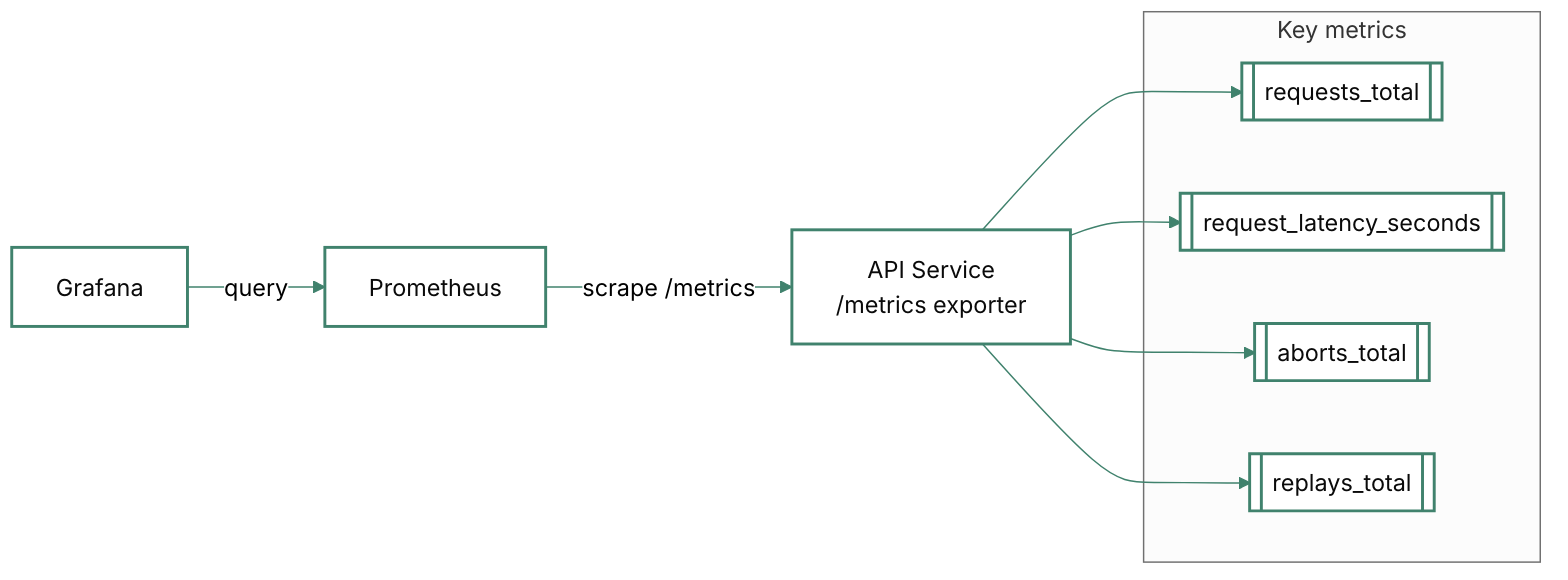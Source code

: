 %%{init: {"theme":"neutral","themeVariables":{
  "fontFamily":"Inter",
  "primaryColor":"#40826D","primaryBorderColor":"#40826D","primaryTextColor":"#0a0a0a",
  "lineColor":"#40826D","tertiaryColor":"#ffffff"}}}%%
flowchart LR
  A["API Service<br/>/metrics exporter"]
  P[Prometheus]
  G[Grafana]

  subgraph Metrics["Key metrics"]
    M1[[requests_total]]
    M2[[request_latency_seconds]]
    M3[[aborts_total]]
    M4[[replays_total]]
  end

  P -- "scrape /metrics" --> A
  A --> M1
  A --> M2
  A --> M3
  A --> M4
  G -- query --> P

  classDef accent stroke:#40826D,stroke-width:2px,fill:#ffffff,color:#0a0a0a;
  class A,P,G,M1,M2,M3,M4 accent;